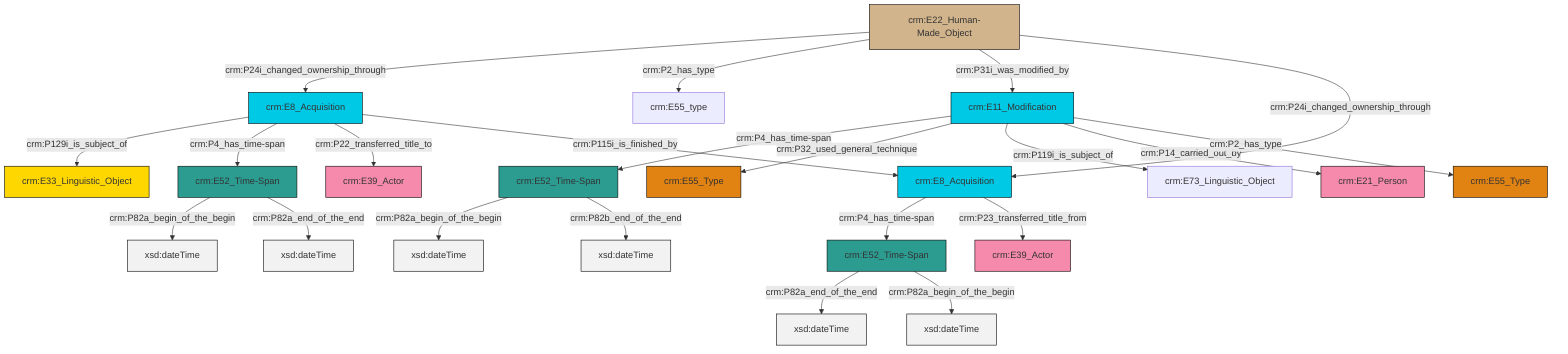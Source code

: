 graph TD
classDef Literal fill:#f2f2f2,stroke:#000000;
classDef CRM_Entity fill:#FFFFFF,stroke:#000000;
classDef Temporal_Entity fill:#00C9E6, stroke:#000000;
classDef Type fill:#E18312, stroke:#000000;
classDef Time-Span fill:#2C9C91, stroke:#000000;
classDef Appellation fill:#FFEB7F, stroke:#000000;
classDef Place fill:#008836, stroke:#000000;
classDef Persistent_Item fill:#B266B2, stroke:#000000;
classDef Conceptual_Object fill:#FFD700, stroke:#000000;
classDef Physical_Thing fill:#D2B48C, stroke:#000000;
classDef Actor fill:#f58aad, stroke:#000000;
classDef PC_Classes fill:#4ce600, stroke:#000000;
classDef Multi fill:#cccccc,stroke:#000000;

0["crm:E8_Acquisition"]:::Temporal_Entity -->|crm:P129i_is_subject_of| 1["crm:E33_Linguistic_Object"]:::Conceptual_Object
6["crm:E11_Modification"]:::Temporal_Entity -->|crm:P4_has_time-span| 7["crm:E52_Time-Span"]:::Time-Span
8["crm:E22_Human-Made_Object"]:::Physical_Thing -->|crm:P24i_changed_ownership_through| 0["crm:E8_Acquisition"]:::Temporal_Entity
7["crm:E52_Time-Span"]:::Time-Span -->|crm:P82a_begin_of_the_begin| 11[xsd:dateTime]:::Literal
9["crm:E52_Time-Span"]:::Time-Span -->|crm:P82a_end_of_the_end| 16[xsd:dateTime]:::Literal
8["crm:E22_Human-Made_Object"]:::Physical_Thing -->|crm:P2_has_type| 17["crm:E55_type"]:::Default
0["crm:E8_Acquisition"]:::Temporal_Entity -->|crm:P4_has_time-span| 18["crm:E52_Time-Span"]:::Time-Span
9["crm:E52_Time-Span"]:::Time-Span -->|crm:P82a_begin_of_the_begin| 19[xsd:dateTime]:::Literal
8["crm:E22_Human-Made_Object"]:::Physical_Thing -->|crm:P31i_was_modified_by| 6["crm:E11_Modification"]:::Temporal_Entity
6["crm:E11_Modification"]:::Temporal_Entity -->|crm:P32_used_general_technique| 20["crm:E55_Type"]:::Type
6["crm:E11_Modification"]:::Temporal_Entity -->|crm:P119i_is_subject_of| 21["crm:E73_Linguistic_Object"]:::Default
3["crm:E8_Acquisition"]:::Temporal_Entity -->|crm:P4_has_time-span| 9["crm:E52_Time-Span"]:::Time-Span
8["crm:E22_Human-Made_Object"]:::Physical_Thing -->|crm:P24i_changed_ownership_through| 3["crm:E8_Acquisition"]:::Temporal_Entity
0["crm:E8_Acquisition"]:::Temporal_Entity -->|crm:P22_transferred_title_to| 28["crm:E39_Actor"]:::Actor
6["crm:E11_Modification"]:::Temporal_Entity -->|crm:P14_carried_out_by| 22["crm:E21_Person"]:::Actor
18["crm:E52_Time-Span"]:::Time-Span -->|crm:P82a_begin_of_the_begin| 29[xsd:dateTime]:::Literal
3["crm:E8_Acquisition"]:::Temporal_Entity -->|crm:P23_transferred_title_from| 12["crm:E39_Actor"]:::Actor
0["crm:E8_Acquisition"]:::Temporal_Entity -->|crm:P115i_is_finished_by| 3["crm:E8_Acquisition"]:::Temporal_Entity
6["crm:E11_Modification"]:::Temporal_Entity -->|crm:P2_has_type| 14["crm:E55_Type"]:::Type
18["crm:E52_Time-Span"]:::Time-Span -->|crm:P82a_end_of_the_end| 32[xsd:dateTime]:::Literal
7["crm:E52_Time-Span"]:::Time-Span -->|crm:P82b_end_of_the_end| 33[xsd:dateTime]:::Literal